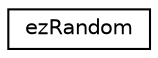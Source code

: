 digraph "Graphical Class Hierarchy"
{
 // LATEX_PDF_SIZE
  edge [fontname="Helvetica",fontsize="10",labelfontname="Helvetica",labelfontsize="10"];
  node [fontname="Helvetica",fontsize="10",shape=record];
  rankdir="LR";
  Node0 [label="ezRandom",height=0.2,width=0.4,color="black", fillcolor="white", style="filled",URL="$de/d9e/classez_random.htm",tooltip="A random number generator. Currently uses the WELL512 algorithm."];
}
